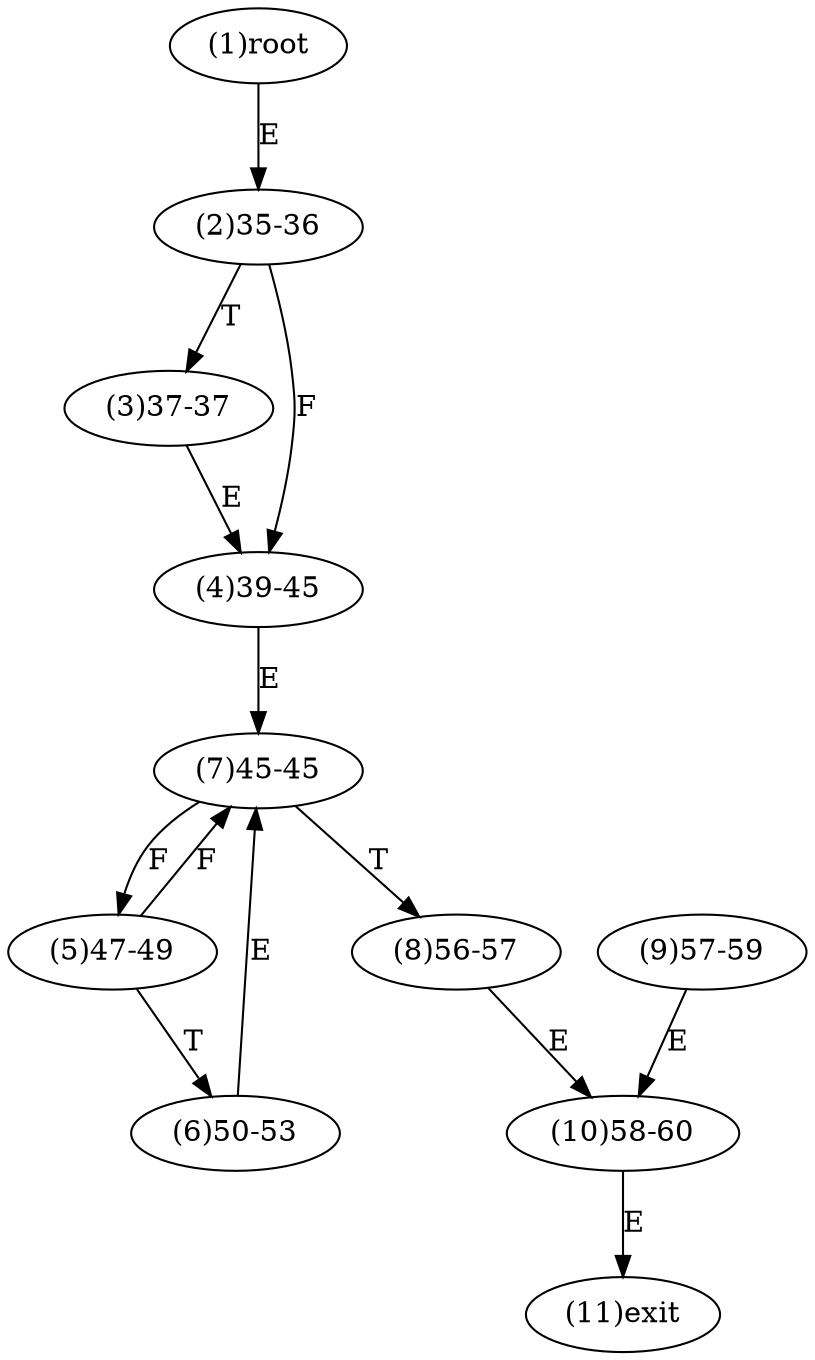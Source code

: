 digraph "" { 
1[ label="(1)root"];
2[ label="(2)35-36"];
3[ label="(3)37-37"];
4[ label="(4)39-45"];
5[ label="(5)47-49"];
6[ label="(6)50-53"];
7[ label="(7)45-45"];
8[ label="(8)56-57"];
9[ label="(9)57-59"];
10[ label="(10)58-60"];
11[ label="(11)exit"];
1->2[ label="E"];
2->4[ label="F"];
2->3[ label="T"];
3->4[ label="E"];
4->7[ label="E"];
5->7[ label="F"];
5->6[ label="T"];
6->7[ label="E"];
7->5[ label="F"];
7->8[ label="T"];
8->10[ label="E"];
9->10[ label="E"];
10->11[ label="E"];
}